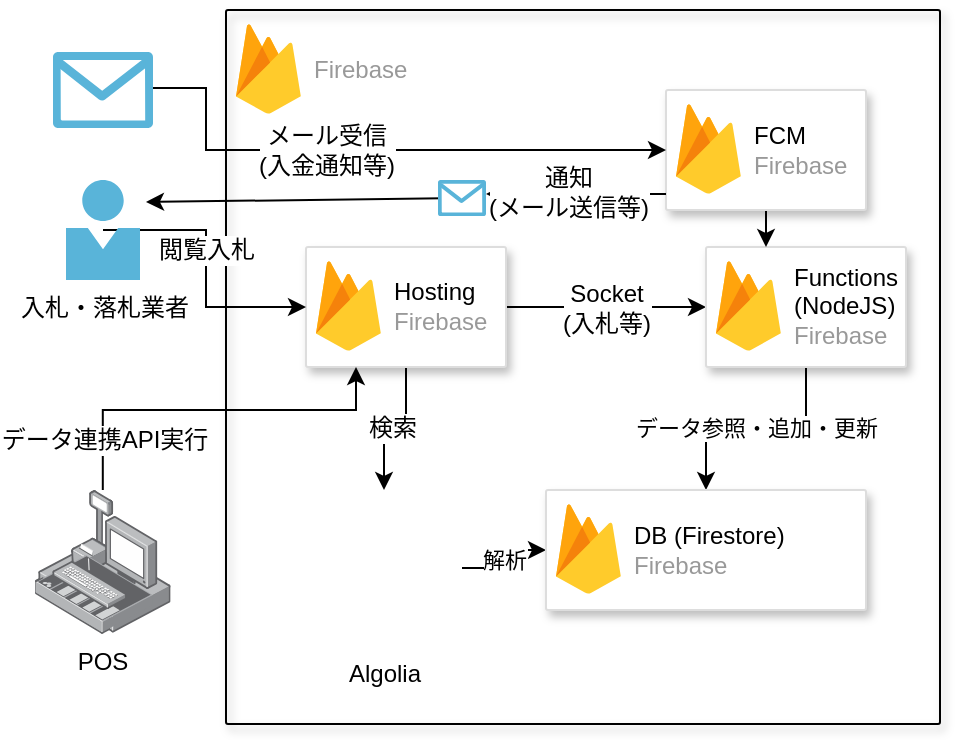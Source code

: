 <mxfile version="11.0.8" type="github"><diagram id="rBuDUaG9lVaY-u5IBaDv" name="Page-1"><mxGraphModel dx="946" dy="641" grid="1" gridSize="10" guides="1" tooltips="1" connect="1" arrows="1" fold="1" page="1" pageScale="1" pageWidth="1169" pageHeight="826" math="0" shadow="0"><root><mxCell id="0"/><mxCell id="1" parent="0"/><mxCell id="3nc2xicWRwnyqjzi7Lqt-6" value="" style="strokeColor=#000000;fillColor=none;shadow=1;strokeWidth=1;rounded=1;absoluteArcSize=1;arcSize=2;" vertex="1" parent="1"><mxGeometry x="120" y="40" width="357" height="357" as="geometry"/></mxCell><mxCell id="3nc2xicWRwnyqjzi7Lqt-7" value="Firebase" style="dashed=0;connectable=0;html=1;fillColor=#5184F3;strokeColor=none;shape=mxgraph.gcp2.firebase;part=1;labelPosition=right;verticalLabelPosition=middle;align=left;verticalAlign=middle;spacingLeft=5;fontColor=#999999;fontSize=12;" vertex="1" parent="3nc2xicWRwnyqjzi7Lqt-6"><mxGeometry width="32.4" height="45" relative="1" as="geometry"><mxPoint x="5" y="7" as="offset"/></mxGeometry></mxCell><mxCell id="3nc2xicWRwnyqjzi7Lqt-20" style="edgeStyle=orthogonalEdgeStyle;rounded=0;orthogonalLoop=1;jettySize=auto;html=1;" edge="1" parent="3nc2xicWRwnyqjzi7Lqt-6" source="3nc2xicWRwnyqjzi7Lqt-8" target="3nc2xicWRwnyqjzi7Lqt-3"><mxGeometry relative="1" as="geometry"/></mxCell><mxCell id="3nc2xicWRwnyqjzi7Lqt-21" value="検索" style="text;html=1;resizable=0;points=[];align=center;verticalAlign=middle;labelBackgroundColor=#ffffff;" vertex="1" connectable="0" parent="3nc2xicWRwnyqjzi7Lqt-20"><mxGeometry x="0.049" y="-1" relative="1" as="geometry"><mxPoint as="offset"/></mxGeometry></mxCell><mxCell id="3nc2xicWRwnyqjzi7Lqt-23" style="edgeStyle=orthogonalEdgeStyle;rounded=0;orthogonalLoop=1;jettySize=auto;html=1;entryX=0;entryY=0.5;entryDx=0;entryDy=0;" edge="1" parent="3nc2xicWRwnyqjzi7Lqt-6" source="3nc2xicWRwnyqjzi7Lqt-8" target="3nc2xicWRwnyqjzi7Lqt-18"><mxGeometry relative="1" as="geometry"/></mxCell><mxCell id="3nc2xicWRwnyqjzi7Lqt-24" value="Socket&lt;br&gt;(入札等)" style="text;html=1;resizable=0;points=[];align=center;verticalAlign=middle;labelBackgroundColor=#ffffff;" vertex="1" connectable="0" parent="3nc2xicWRwnyqjzi7Lqt-23"><mxGeometry x="-0.2" y="2" relative="1" as="geometry"><mxPoint x="10" y="2" as="offset"/></mxGeometry></mxCell><mxCell id="3nc2xicWRwnyqjzi7Lqt-22" value="解析" style="edgeStyle=orthogonalEdgeStyle;rounded=0;orthogonalLoop=1;jettySize=auto;html=1;entryX=0;entryY=0.5;entryDx=0;entryDy=0;" edge="1" parent="3nc2xicWRwnyqjzi7Lqt-6" source="3nc2xicWRwnyqjzi7Lqt-3" target="3nc2xicWRwnyqjzi7Lqt-1"><mxGeometry relative="1" as="geometry"/></mxCell><mxCell id="3nc2xicWRwnyqjzi7Lqt-3" value="Algolia" style="shape=image;html=1;verticalAlign=top;verticalLabelPosition=bottom;labelBackgroundColor=#ffffff;imageAspect=0;aspect=fixed;image=https://cdn4.iconfinder.com/data/icons/logos-and-brands/512/12_Algolia_logo_logos-128.png" vertex="1" parent="3nc2xicWRwnyqjzi7Lqt-6"><mxGeometry x="40" y="240" width="78" height="78" as="geometry"/></mxCell><mxCell id="3nc2xicWRwnyqjzi7Lqt-25" value="データ参照・追加・更新" style="edgeStyle=orthogonalEdgeStyle;rounded=0;orthogonalLoop=1;jettySize=auto;html=1;" edge="1" parent="3nc2xicWRwnyqjzi7Lqt-6" source="3nc2xicWRwnyqjzi7Lqt-18" target="3nc2xicWRwnyqjzi7Lqt-1"><mxGeometry relative="1" as="geometry"/></mxCell><mxCell id="3nc2xicWRwnyqjzi7Lqt-18" value="" style="strokeColor=#dddddd;fillColor=#ffffff;shadow=1;strokeWidth=1;rounded=1;absoluteArcSize=1;arcSize=2;" vertex="1" parent="3nc2xicWRwnyqjzi7Lqt-6"><mxGeometry x="240" y="118.5" width="100" height="60" as="geometry"/></mxCell><mxCell id="3nc2xicWRwnyqjzi7Lqt-19" value="&lt;font color=&quot;#000000&quot;&gt;Functions&lt;br&gt;(NodeJS)&lt;/font&gt;&lt;br&gt;Firebase" style="dashed=0;connectable=0;html=1;fillColor=#5184F3;strokeColor=none;shape=mxgraph.gcp2.firebase;part=1;labelPosition=right;verticalLabelPosition=middle;align=left;verticalAlign=middle;spacingLeft=5;fontColor=#999999;fontSize=12;" vertex="1" parent="3nc2xicWRwnyqjzi7Lqt-18"><mxGeometry width="32.4" height="45" relative="1" as="geometry"><mxPoint x="5" y="7" as="offset"/></mxGeometry></mxCell><mxCell id="3nc2xicWRwnyqjzi7Lqt-43" style="edgeStyle=orthogonalEdgeStyle;rounded=0;orthogonalLoop=1;jettySize=auto;html=1;" edge="1" parent="3nc2xicWRwnyqjzi7Lqt-6" source="3nc2xicWRwnyqjzi7Lqt-37" target="3nc2xicWRwnyqjzi7Lqt-18"><mxGeometry relative="1" as="geometry"><Array as="points"><mxPoint x="290" y="80"/></Array></mxGeometry></mxCell><mxCell id="3nc2xicWRwnyqjzi7Lqt-1" value="" style="strokeColor=#dddddd;fillColor=#ffffff;shadow=1;strokeWidth=1;rounded=1;absoluteArcSize=1;arcSize=2;" vertex="1" parent="3nc2xicWRwnyqjzi7Lqt-6"><mxGeometry x="160" y="240" width="160" height="60" as="geometry"/></mxCell><mxCell id="3nc2xicWRwnyqjzi7Lqt-2" value="&lt;font color=&quot;#000000&quot;&gt;DB (Firestore)&lt;/font&gt;&lt;br&gt;Firebase" style="dashed=0;connectable=0;html=1;fillColor=#5184F3;strokeColor=none;shape=mxgraph.gcp2.firebase;part=1;labelPosition=right;verticalLabelPosition=middle;align=left;verticalAlign=middle;spacingLeft=5;fontColor=#999999;fontSize=12;" vertex="1" parent="3nc2xicWRwnyqjzi7Lqt-1"><mxGeometry width="32.4" height="45" relative="1" as="geometry"><mxPoint x="5" y="7" as="offset"/></mxGeometry></mxCell><mxCell id="3nc2xicWRwnyqjzi7Lqt-8" value="" style="strokeColor=#dddddd;fillColor=#ffffff;shadow=1;strokeWidth=1;rounded=1;absoluteArcSize=1;arcSize=2;" vertex="1" parent="3nc2xicWRwnyqjzi7Lqt-6"><mxGeometry x="40" y="118.5" width="100" height="60" as="geometry"/></mxCell><mxCell id="3nc2xicWRwnyqjzi7Lqt-9" value="&lt;font color=&quot;#000000&quot;&gt;&lt;span&gt;Hosting&lt;br&gt;&lt;/span&gt;&lt;/font&gt;Firebase" style="dashed=0;connectable=0;html=1;fillColor=#5184F3;strokeColor=none;shape=mxgraph.gcp2.firebase;part=1;labelPosition=right;verticalLabelPosition=middle;align=left;verticalAlign=middle;spacingLeft=5;fontColor=#999999;fontSize=12;" vertex="1" parent="3nc2xicWRwnyqjzi7Lqt-8"><mxGeometry width="32.4" height="45" relative="1" as="geometry"><mxPoint x="5" y="7" as="offset"/></mxGeometry></mxCell><mxCell id="3nc2xicWRwnyqjzi7Lqt-37" value="" style="strokeColor=#dddddd;fillColor=#ffffff;shadow=1;strokeWidth=1;rounded=1;absoluteArcSize=1;arcSize=2;" vertex="1" parent="3nc2xicWRwnyqjzi7Lqt-6"><mxGeometry x="220" y="40" width="100" height="60" as="geometry"/></mxCell><mxCell id="3nc2xicWRwnyqjzi7Lqt-38" value="&lt;font color=&quot;#000000&quot;&gt;&lt;span&gt;FCM&lt;br&gt;&lt;/span&gt;&lt;/font&gt;Firebase" style="dashed=0;connectable=0;html=1;fillColor=#5184F3;strokeColor=none;shape=mxgraph.gcp2.firebase;part=1;labelPosition=right;verticalLabelPosition=middle;align=left;verticalAlign=middle;spacingLeft=5;fontColor=#999999;fontSize=12;" vertex="1" parent="3nc2xicWRwnyqjzi7Lqt-37"><mxGeometry width="32.4" height="45" relative="1" as="geometry"><mxPoint x="5" y="7" as="offset"/></mxGeometry></mxCell><mxCell id="3nc2xicWRwnyqjzi7Lqt-10" style="edgeStyle=orthogonalEdgeStyle;rounded=0;orthogonalLoop=1;jettySize=auto;html=1;entryX=0;entryY=0.5;entryDx=0;entryDy=0;exitX=0.486;exitY=1.04;exitDx=0;exitDy=0;exitPerimeter=0;" edge="1" parent="1" source="3nc2xicWRwnyqjzi7Lqt-4"><mxGeometry relative="1" as="geometry"><Array as="points"><mxPoint x="59" y="92"/><mxPoint x="59" y="174"/><mxPoint x="160" y="174"/></Array></mxGeometry></mxCell><mxCell id="3nc2xicWRwnyqjzi7Lqt-11" value="アクセス" style="text;html=1;resizable=0;points=[];align=center;verticalAlign=middle;labelBackgroundColor=#ffffff;" vertex="1" connectable="0" parent="3nc2xicWRwnyqjzi7Lqt-10"><mxGeometry x="-0.123" y="-1" relative="1" as="geometry"><mxPoint as="offset"/></mxGeometry></mxCell><mxCell id="3nc2xicWRwnyqjzi7Lqt-39" style="edgeStyle=orthogonalEdgeStyle;rounded=0;orthogonalLoop=1;jettySize=auto;html=1;entryX=0;entryY=0.5;entryDx=0;entryDy=0;" edge="1" parent="1" source="3nc2xicWRwnyqjzi7Lqt-4" target="3nc2xicWRwnyqjzi7Lqt-8"><mxGeometry relative="1" as="geometry"><Array as="points"><mxPoint x="110" y="150"/><mxPoint x="110" y="189"/></Array></mxGeometry></mxCell><mxCell id="3nc2xicWRwnyqjzi7Lqt-40" value="閲覧入札" style="text;html=1;resizable=0;points=[];align=center;verticalAlign=middle;labelBackgroundColor=#ffffff;" vertex="1" connectable="0" parent="3nc2xicWRwnyqjzi7Lqt-39"><mxGeometry x="0.172" relative="1" as="geometry"><mxPoint y="-20.5" as="offset"/></mxGeometry></mxCell><mxCell id="3nc2xicWRwnyqjzi7Lqt-4" value="入札・落札業者" style="aspect=fixed;html=1;perimeter=none;align=center;shadow=0;dashed=0;image;fontSize=12;image=img/lib/mscae/Person.svg;" vertex="1" parent="1"><mxGeometry x="40" y="125" width="37" height="50" as="geometry"/></mxCell><mxCell id="3nc2xicWRwnyqjzi7Lqt-33" style="edgeStyle=orthogonalEdgeStyle;rounded=0;orthogonalLoop=1;jettySize=auto;html=1;entryX=0.25;entryY=1;entryDx=0;entryDy=0;" edge="1" parent="1" source="3nc2xicWRwnyqjzi7Lqt-26" target="3nc2xicWRwnyqjzi7Lqt-8"><mxGeometry relative="1" as="geometry"><Array as="points"><mxPoint x="58" y="240"/><mxPoint x="185" y="240"/></Array></mxGeometry></mxCell><mxCell id="3nc2xicWRwnyqjzi7Lqt-34" value="データ連携API実行" style="text;html=1;resizable=0;points=[];align=center;verticalAlign=middle;labelBackgroundColor=#ffffff;" vertex="1" connectable="0" parent="3nc2xicWRwnyqjzi7Lqt-33"><mxGeometry x="-0.736" relative="1" as="geometry"><mxPoint as="offset"/></mxGeometry></mxCell><mxCell id="3nc2xicWRwnyqjzi7Lqt-26" value="POS" style="points=[];aspect=fixed;html=1;align=center;shadow=0;dashed=0;image;image=img/lib/allied_telesis/security/POS.svg;strokeColor=#000000;fillColor=none;" vertex="1" parent="1"><mxGeometry x="24.5" y="280" width="67.8" height="72" as="geometry"/></mxCell><mxCell id="3nc2xicWRwnyqjzi7Lqt-42" value="&lt;span style=&quot;font-size: 12px&quot;&gt;メール受信&lt;/span&gt;&lt;br style=&quot;font-size: 12px&quot;&gt;&lt;span style=&quot;font-size: 12px&quot;&gt;(入金通知等)&lt;/span&gt;" style="edgeStyle=orthogonalEdgeStyle;rounded=0;orthogonalLoop=1;jettySize=auto;html=1;entryX=0;entryY=0.5;entryDx=0;entryDy=0;exitX=0.97;exitY=0.474;exitDx=0;exitDy=0;exitPerimeter=0;" edge="1" parent="1" source="3nc2xicWRwnyqjzi7Lqt-31" target="3nc2xicWRwnyqjzi7Lqt-37"><mxGeometry x="-0.176" relative="1" as="geometry"><Array as="points"><mxPoint x="110" y="79"/><mxPoint x="110" y="110"/></Array><mxPoint as="offset"/></mxGeometry></mxCell><mxCell id="3nc2xicWRwnyqjzi7Lqt-31" value="" style="aspect=fixed;html=1;perimeter=none;align=center;shadow=0;dashed=0;image;fontSize=12;image=img/lib/mscae/QSMail.svg;strokeColor=#000000;fillColor=none;imageBackground=#ffffff;" vertex="1" parent="1"><mxGeometry x="33.5" y="61" width="50" height="38" as="geometry"/></mxCell><mxCell id="3nc2xicWRwnyqjzi7Lqt-45" style="edgeStyle=orthogonalEdgeStyle;rounded=0;orthogonalLoop=1;jettySize=auto;html=1;entryX=1.081;entryY=0.22;entryDx=0;entryDy=0;entryPerimeter=0;" edge="1" parent="1" source="3nc2xicWRwnyqjzi7Lqt-46" target="3nc2xicWRwnyqjzi7Lqt-4"><mxGeometry relative="1" as="geometry"><Array as="points"><mxPoint x="230" y="136"/></Array></mxGeometry></mxCell><mxCell id="3nc2xicWRwnyqjzi7Lqt-46" value="" style="aspect=fixed;html=1;perimeter=none;align=center;shadow=0;dashed=0;image;fontSize=12;image=img/lib/mscae/QSMail.svg;strokeColor=#000000;fillColor=none;imageBackground=#ffffff;" vertex="1" parent="1"><mxGeometry x="226" y="125" width="24" height="18" as="geometry"/></mxCell><mxCell id="3nc2xicWRwnyqjzi7Lqt-49" style="edgeStyle=orthogonalEdgeStyle;rounded=0;orthogonalLoop=1;jettySize=auto;html=1;entryX=1;entryY=0.389;entryDx=0;entryDy=0;entryPerimeter=0;" edge="1" parent="1" source="3nc2xicWRwnyqjzi7Lqt-37" target="3nc2xicWRwnyqjzi7Lqt-46"><mxGeometry relative="1" as="geometry"><Array as="points"><mxPoint x="270" y="132"/><mxPoint x="270" y="132"/></Array></mxGeometry></mxCell><mxCell id="3nc2xicWRwnyqjzi7Lqt-50" value="通知&lt;br&gt;(メール送信等)" style="text;html=1;resizable=0;points=[];align=center;verticalAlign=middle;labelBackgroundColor=#ffffff;" vertex="1" connectable="0" parent="3nc2xicWRwnyqjzi7Lqt-49"><mxGeometry x="0.556" y="-21" relative="1" as="geometry"><mxPoint x="21" y="20" as="offset"/></mxGeometry></mxCell></root></mxGraphModel></diagram></mxfile>
